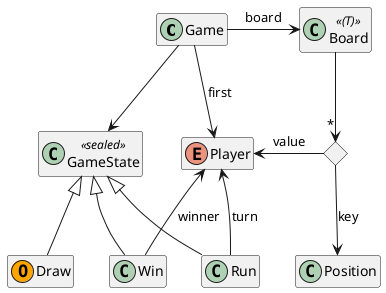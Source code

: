 @startuml
'https://plantuml.com/class-diagram

hide empty members

class Game {
}
enum Player

Game --> Player : first
Game -> Board : board

class Board <<(T)>>
<> MapEntry
Board --> "*" MapEntry
Player <- MapEntry : value
MapEntry --> Position : key

class GameState <<sealed>>
Game --> GameState
GameState <|-- Draw
GameState <|-- Run
GameState <|-- Win

class Draw <<(O,orange)>>
Player <-- Run : turn
Player <-- Win : winner

@enduml